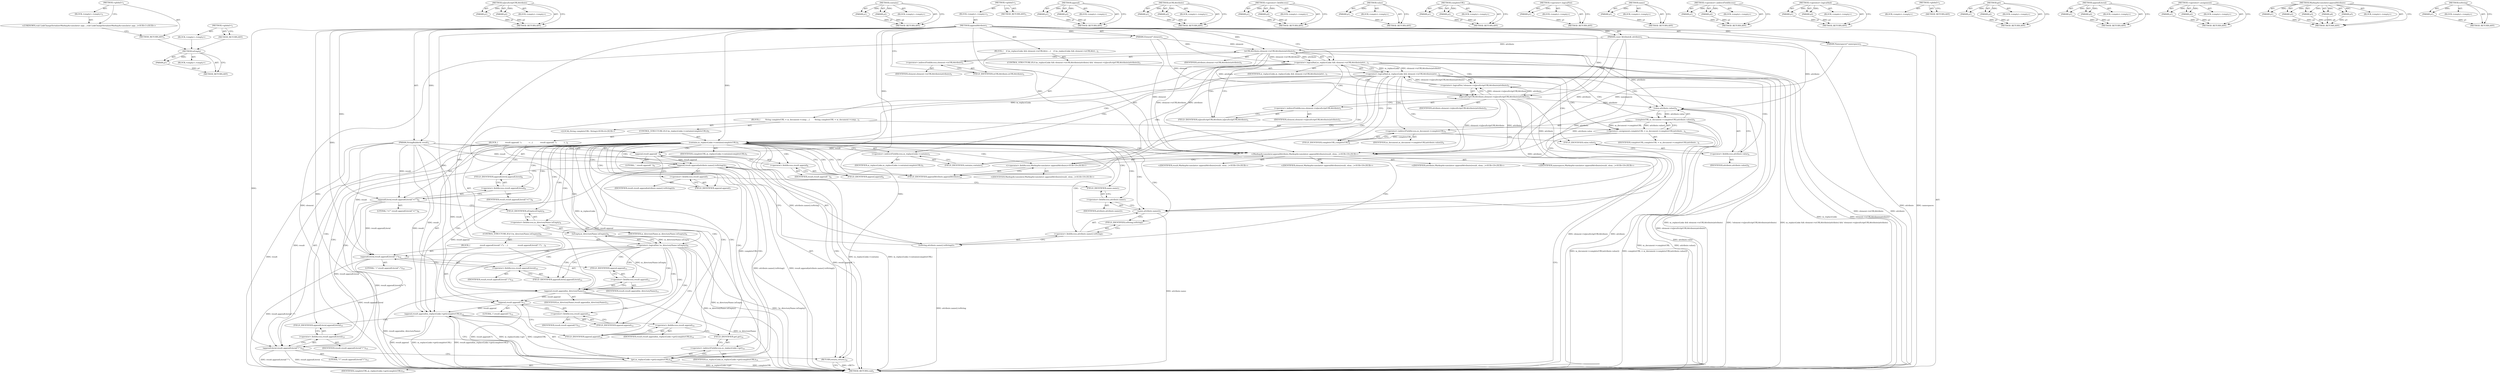 digraph "&lt;global&gt;" {
vulnerable_211 [label=<(METHOD,isEmpty)>];
vulnerable_212 [label=<(PARAM,p1)>];
vulnerable_213 [label=<(BLOCK,&lt;empty&gt;,&lt;empty&gt;)>];
vulnerable_214 [label=<(METHOD_RETURN,ANY)>];
vulnerable_164 [label=<(METHOD,isJavaScriptURLAttribute)>];
vulnerable_165 [label=<(PARAM,p1)>];
vulnerable_166 [label=<(PARAM,p2)>];
vulnerable_167 [label=<(BLOCK,&lt;empty&gt;,&lt;empty&gt;)>];
vulnerable_168 [label=<(METHOD_RETURN,ANY)>];
vulnerable_188 [label=<(METHOD,contains)>];
vulnerable_189 [label=<(PARAM,p1)>];
vulnerable_190 [label=<(PARAM,p2)>];
vulnerable_191 [label=<(BLOCK,&lt;empty&gt;,&lt;empty&gt;)>];
vulnerable_192 [label=<(METHOD_RETURN,ANY)>];
vulnerable_6 [label=<(METHOD,&lt;global&gt;)<SUB>1</SUB>>];
vulnerable_7 [label=<(BLOCK,&lt;empty&gt;,&lt;empty&gt;)<SUB>1</SUB>>];
vulnerable_8 [label=<(METHOD,appendAttribute)<SUB>1</SUB>>];
vulnerable_9 [label=<(PARAM,StringBuilder&amp; result)<SUB>1</SUB>>];
vulnerable_10 [label=<(PARAM,Element* element)<SUB>1</SUB>>];
vulnerable_11 [label=<(PARAM,const Attribute&amp; attribute)<SUB>1</SUB>>];
vulnerable_12 [label=<(PARAM,Namespaces* namespaces)<SUB>1</SUB>>];
vulnerable_13 [label=<(BLOCK,{
    if (m_replaceLinks &amp;&amp; element-&gt;isURLAttri...,{
    if (m_replaceLinks &amp;&amp; element-&gt;isURLAttri...)<SUB>2</SUB>>];
vulnerable_14 [label=<(CONTROL_STRUCTURE,IF,if (m_replaceLinks &amp;&amp; element-&gt;isURLAttribute(attribute) &amp;&amp; !element-&gt;isJavaScriptURLAttribute(attribute)))<SUB>3</SUB>>];
vulnerable_15 [label=<(&lt;operator&gt;.logicalAnd,m_replaceLinks &amp;&amp; element-&gt;isURLAttribute(attri...)<SUB>3</SUB>>];
vulnerable_16 [label=<(&lt;operator&gt;.logicalAnd,m_replaceLinks &amp;&amp; element-&gt;isURLAttribute(attri...)<SUB>3</SUB>>];
vulnerable_17 [label=<(IDENTIFIER,m_replaceLinks,m_replaceLinks &amp;&amp; element-&gt;isURLAttribute(attri...)<SUB>3</SUB>>];
vulnerable_18 [label=<(isURLAttribute,element-&gt;isURLAttribute(attribute))<SUB>3</SUB>>];
vulnerable_19 [label=<(&lt;operator&gt;.indirectFieldAccess,element-&gt;isURLAttribute)<SUB>3</SUB>>];
vulnerable_20 [label=<(IDENTIFIER,element,element-&gt;isURLAttribute(attribute))<SUB>3</SUB>>];
vulnerable_21 [label=<(FIELD_IDENTIFIER,isURLAttribute,isURLAttribute)<SUB>3</SUB>>];
vulnerable_22 [label=<(IDENTIFIER,attribute,element-&gt;isURLAttribute(attribute))<SUB>3</SUB>>];
vulnerable_23 [label=<(&lt;operator&gt;.logicalNot,!element-&gt;isJavaScriptURLAttribute(attribute))<SUB>3</SUB>>];
vulnerable_24 [label=<(isJavaScriptURLAttribute,element-&gt;isJavaScriptURLAttribute(attribute))<SUB>3</SUB>>];
vulnerable_25 [label=<(&lt;operator&gt;.indirectFieldAccess,element-&gt;isJavaScriptURLAttribute)<SUB>3</SUB>>];
vulnerable_26 [label=<(IDENTIFIER,element,element-&gt;isJavaScriptURLAttribute(attribute))<SUB>3</SUB>>];
vulnerable_27 [label=<(FIELD_IDENTIFIER,isJavaScriptURLAttribute,isJavaScriptURLAttribute)<SUB>3</SUB>>];
vulnerable_28 [label=<(IDENTIFIER,attribute,element-&gt;isJavaScriptURLAttribute(attribute))<SUB>3</SUB>>];
vulnerable_29 [label=<(BLOCK,{
        String completeURL = m_document-&gt;comp...,{
        String completeURL = m_document-&gt;comp...)<SUB>3</SUB>>];
vulnerable_30 [label="<(LOCAL,String completeURL: String)<SUB>4</SUB>>"];
vulnerable_31 [label=<(&lt;operator&gt;.assignment,completeURL = m_document-&gt;completeURL(attribute...)<SUB>4</SUB>>];
vulnerable_32 [label=<(IDENTIFIER,completeURL,completeURL = m_document-&gt;completeURL(attribute...)<SUB>4</SUB>>];
vulnerable_33 [label=<(completeURL,m_document-&gt;completeURL(attribute.value()))<SUB>4</SUB>>];
vulnerable_34 [label=<(&lt;operator&gt;.indirectFieldAccess,m_document-&gt;completeURL)<SUB>4</SUB>>];
vulnerable_35 [label=<(IDENTIFIER,m_document,m_document-&gt;completeURL(attribute.value()))<SUB>4</SUB>>];
vulnerable_36 [label=<(FIELD_IDENTIFIER,completeURL,completeURL)<SUB>4</SUB>>];
vulnerable_37 [label=<(value,attribute.value())<SUB>4</SUB>>];
vulnerable_38 [label=<(&lt;operator&gt;.fieldAccess,attribute.value)<SUB>4</SUB>>];
vulnerable_39 [label=<(IDENTIFIER,attribute,attribute.value())<SUB>4</SUB>>];
vulnerable_40 [label=<(FIELD_IDENTIFIER,value,value)<SUB>4</SUB>>];
vulnerable_41 [label=<(CONTROL_STRUCTURE,IF,if (m_replaceLinks-&gt;contains(completeURL)))<SUB>5</SUB>>];
vulnerable_42 [label=<(contains,m_replaceLinks-&gt;contains(completeURL))<SUB>5</SUB>>];
vulnerable_43 [label=<(&lt;operator&gt;.indirectFieldAccess,m_replaceLinks-&gt;contains)<SUB>5</SUB>>];
vulnerable_44 [label=<(IDENTIFIER,m_replaceLinks,m_replaceLinks-&gt;contains(completeURL))<SUB>5</SUB>>];
vulnerable_45 [label=<(FIELD_IDENTIFIER,contains,contains)<SUB>5</SUB>>];
vulnerable_46 [label=<(IDENTIFIER,completeURL,m_replaceLinks-&gt;contains(completeURL))<SUB>5</SUB>>];
vulnerable_47 [label=<(BLOCK,{
            result.append(' ');
            r...,{
            result.append(' ');
            r...)<SUB>5</SUB>>];
vulnerable_48 [label=<(append,result.append(' '))<SUB>6</SUB>>];
vulnerable_49 [label=<(&lt;operator&gt;.fieldAccess,result.append)<SUB>6</SUB>>];
vulnerable_50 [label=<(IDENTIFIER,result,result.append(' '))<SUB>6</SUB>>];
vulnerable_51 [label=<(FIELD_IDENTIFIER,append,append)<SUB>6</SUB>>];
vulnerable_52 [label=<(LITERAL,' ',result.append(' '))<SUB>6</SUB>>];
vulnerable_53 [label=<(append,result.append(attribute.name().toString()))<SUB>7</SUB>>];
vulnerable_54 [label=<(&lt;operator&gt;.fieldAccess,result.append)<SUB>7</SUB>>];
vulnerable_55 [label=<(IDENTIFIER,result,result.append(attribute.name().toString()))<SUB>7</SUB>>];
vulnerable_56 [label=<(FIELD_IDENTIFIER,append,append)<SUB>7</SUB>>];
vulnerable_57 [label=<(toString,attribute.name().toString())<SUB>7</SUB>>];
vulnerable_58 [label=<(&lt;operator&gt;.fieldAccess,attribute.name().toString)<SUB>7</SUB>>];
vulnerable_59 [label=<(name,attribute.name())<SUB>7</SUB>>];
vulnerable_60 [label=<(&lt;operator&gt;.fieldAccess,attribute.name)<SUB>7</SUB>>];
vulnerable_61 [label=<(IDENTIFIER,attribute,attribute.name())<SUB>7</SUB>>];
vulnerable_62 [label=<(FIELD_IDENTIFIER,name,name)<SUB>7</SUB>>];
vulnerable_63 [label=<(FIELD_IDENTIFIER,toString,toString)<SUB>7</SUB>>];
vulnerable_64 [label=<(appendLiteral,result.appendLiteral(&quot;=\&quot;&quot;))<SUB>8</SUB>>];
vulnerable_65 [label=<(&lt;operator&gt;.fieldAccess,result.appendLiteral)<SUB>8</SUB>>];
vulnerable_66 [label=<(IDENTIFIER,result,result.appendLiteral(&quot;=\&quot;&quot;))<SUB>8</SUB>>];
vulnerable_67 [label=<(FIELD_IDENTIFIER,appendLiteral,appendLiteral)<SUB>8</SUB>>];
vulnerable_68 [label=<(LITERAL,&quot;=\&quot;&quot;,result.appendLiteral(&quot;=\&quot;&quot;))<SUB>8</SUB>>];
vulnerable_69 [label=<(CONTROL_STRUCTURE,IF,if (!m_directoryName.isEmpty()))<SUB>9</SUB>>];
vulnerable_70 [label=<(&lt;operator&gt;.logicalNot,!m_directoryName.isEmpty())<SUB>9</SUB>>];
vulnerable_71 [label=<(isEmpty,m_directoryName.isEmpty())<SUB>9</SUB>>];
vulnerable_72 [label=<(&lt;operator&gt;.fieldAccess,m_directoryName.isEmpty)<SUB>9</SUB>>];
vulnerable_73 [label=<(IDENTIFIER,m_directoryName,m_directoryName.isEmpty())<SUB>9</SUB>>];
vulnerable_74 [label=<(FIELD_IDENTIFIER,isEmpty,isEmpty)<SUB>9</SUB>>];
vulnerable_75 [label=<(BLOCK,{
                result.appendLiteral(&quot;./&quot;);
 ...,{
                result.appendLiteral(&quot;./&quot;);
 ...)<SUB>9</SUB>>];
vulnerable_76 [label=<(appendLiteral,result.appendLiteral(&quot;./&quot;))<SUB>10</SUB>>];
vulnerable_77 [label=<(&lt;operator&gt;.fieldAccess,result.appendLiteral)<SUB>10</SUB>>];
vulnerable_78 [label=<(IDENTIFIER,result,result.appendLiteral(&quot;./&quot;))<SUB>10</SUB>>];
vulnerable_79 [label=<(FIELD_IDENTIFIER,appendLiteral,appendLiteral)<SUB>10</SUB>>];
vulnerable_80 [label=<(LITERAL,&quot;./&quot;,result.appendLiteral(&quot;./&quot;))<SUB>10</SUB>>];
vulnerable_81 [label=<(append,result.append(m_directoryName))<SUB>11</SUB>>];
vulnerable_82 [label=<(&lt;operator&gt;.fieldAccess,result.append)<SUB>11</SUB>>];
vulnerable_83 [label=<(IDENTIFIER,result,result.append(m_directoryName))<SUB>11</SUB>>];
vulnerable_84 [label=<(FIELD_IDENTIFIER,append,append)<SUB>11</SUB>>];
vulnerable_85 [label=<(IDENTIFIER,m_directoryName,result.append(m_directoryName))<SUB>11</SUB>>];
vulnerable_86 [label=<(append,result.append('/'))<SUB>12</SUB>>];
vulnerable_87 [label=<(&lt;operator&gt;.fieldAccess,result.append)<SUB>12</SUB>>];
vulnerable_88 [label=<(IDENTIFIER,result,result.append('/'))<SUB>12</SUB>>];
vulnerable_89 [label=<(FIELD_IDENTIFIER,append,append)<SUB>12</SUB>>];
vulnerable_90 [label=<(LITERAL,'/',result.append('/'))<SUB>12</SUB>>];
vulnerable_91 [label=<(append,result.append(m_replaceLinks-&gt;get(completeURL)))<SUB>14</SUB>>];
vulnerable_92 [label=<(&lt;operator&gt;.fieldAccess,result.append)<SUB>14</SUB>>];
vulnerable_93 [label=<(IDENTIFIER,result,result.append(m_replaceLinks-&gt;get(completeURL)))<SUB>14</SUB>>];
vulnerable_94 [label=<(FIELD_IDENTIFIER,append,append)<SUB>14</SUB>>];
vulnerable_95 [label=<(get,m_replaceLinks-&gt;get(completeURL))<SUB>14</SUB>>];
vulnerable_96 [label=<(&lt;operator&gt;.indirectFieldAccess,m_replaceLinks-&gt;get)<SUB>14</SUB>>];
vulnerable_97 [label=<(IDENTIFIER,m_replaceLinks,m_replaceLinks-&gt;get(completeURL))<SUB>14</SUB>>];
vulnerable_98 [label=<(FIELD_IDENTIFIER,get,get)<SUB>14</SUB>>];
vulnerable_99 [label=<(IDENTIFIER,completeURL,m_replaceLinks-&gt;get(completeURL))<SUB>14</SUB>>];
vulnerable_100 [label=<(appendLiteral,result.appendLiteral(&quot;\&quot;&quot;))<SUB>15</SUB>>];
vulnerable_101 [label=<(&lt;operator&gt;.fieldAccess,result.appendLiteral)<SUB>15</SUB>>];
vulnerable_102 [label=<(IDENTIFIER,result,result.appendLiteral(&quot;\&quot;&quot;))<SUB>15</SUB>>];
vulnerable_103 [label=<(FIELD_IDENTIFIER,appendLiteral,appendLiteral)<SUB>15</SUB>>];
vulnerable_104 [label=<(LITERAL,&quot;\&quot;&quot;,result.appendLiteral(&quot;\&quot;&quot;))<SUB>15</SUB>>];
vulnerable_105 [label=<(RETURN,return;,return;)<SUB>16</SUB>>];
vulnerable_106 [label="<(MarkupAccumulator.appendAttribute,MarkupAccumulator::appendAttribute(result, elem...)<SUB>19</SUB>>"];
vulnerable_107 [label="<(&lt;operator&gt;.fieldAccess,MarkupAccumulator::appendAttribute)<SUB>19</SUB>>"];
vulnerable_108 [label="<(IDENTIFIER,MarkupAccumulator,MarkupAccumulator::appendAttribute(result, elem...)<SUB>19</SUB>>"];
vulnerable_109 [label=<(FIELD_IDENTIFIER,appendAttribute,appendAttribute)<SUB>19</SUB>>];
vulnerable_110 [label="<(IDENTIFIER,result,MarkupAccumulator::appendAttribute(result, elem...)<SUB>19</SUB>>"];
vulnerable_111 [label="<(IDENTIFIER,element,MarkupAccumulator::appendAttribute(result, elem...)<SUB>19</SUB>>"];
vulnerable_112 [label="<(IDENTIFIER,attribute,MarkupAccumulator::appendAttribute(result, elem...)<SUB>19</SUB>>"];
vulnerable_113 [label="<(IDENTIFIER,namespaces,MarkupAccumulator::appendAttribute(result, elem...)<SUB>19</SUB>>"];
vulnerable_114 [label=<(METHOD_RETURN,void)<SUB>1</SUB>>];
vulnerable_116 [label=<(METHOD_RETURN,ANY)<SUB>1</SUB>>];
vulnerable_193 [label=<(METHOD,append)>];
vulnerable_194 [label=<(PARAM,p1)>];
vulnerable_195 [label=<(PARAM,p2)>];
vulnerable_196 [label=<(BLOCK,&lt;empty&gt;,&lt;empty&gt;)>];
vulnerable_197 [label=<(METHOD_RETURN,ANY)>];
vulnerable_150 [label=<(METHOD,isURLAttribute)>];
vulnerable_151 [label=<(PARAM,p1)>];
vulnerable_152 [label=<(PARAM,p2)>];
vulnerable_153 [label=<(BLOCK,&lt;empty&gt;,&lt;empty&gt;)>];
vulnerable_154 [label=<(METHOD_RETURN,ANY)>];
vulnerable_183 [label=<(METHOD,&lt;operator&gt;.fieldAccess)>];
vulnerable_184 [label=<(PARAM,p1)>];
vulnerable_185 [label=<(PARAM,p2)>];
vulnerable_186 [label=<(BLOCK,&lt;empty&gt;,&lt;empty&gt;)>];
vulnerable_187 [label=<(METHOD_RETURN,ANY)>];
vulnerable_179 [label=<(METHOD,value)>];
vulnerable_180 [label=<(PARAM,p1)>];
vulnerable_181 [label=<(BLOCK,&lt;empty&gt;,&lt;empty&gt;)>];
vulnerable_182 [label=<(METHOD_RETURN,ANY)>];
vulnerable_174 [label=<(METHOD,completeURL)>];
vulnerable_175 [label=<(PARAM,p1)>];
vulnerable_176 [label=<(PARAM,p2)>];
vulnerable_177 [label=<(BLOCK,&lt;empty&gt;,&lt;empty&gt;)>];
vulnerable_178 [label=<(METHOD_RETURN,ANY)>];
vulnerable_160 [label=<(METHOD,&lt;operator&gt;.logicalNot)>];
vulnerable_161 [label=<(PARAM,p1)>];
vulnerable_162 [label=<(BLOCK,&lt;empty&gt;,&lt;empty&gt;)>];
vulnerable_163 [label=<(METHOD_RETURN,ANY)>];
vulnerable_202 [label=<(METHOD,name)>];
vulnerable_203 [label=<(PARAM,p1)>];
vulnerable_204 [label=<(BLOCK,&lt;empty&gt;,&lt;empty&gt;)>];
vulnerable_205 [label=<(METHOD_RETURN,ANY)>];
vulnerable_155 [label=<(METHOD,&lt;operator&gt;.indirectFieldAccess)>];
vulnerable_156 [label=<(PARAM,p1)>];
vulnerable_157 [label=<(PARAM,p2)>];
vulnerable_158 [label=<(BLOCK,&lt;empty&gt;,&lt;empty&gt;)>];
vulnerable_159 [label=<(METHOD_RETURN,ANY)>];
vulnerable_145 [label=<(METHOD,&lt;operator&gt;.logicalAnd)>];
vulnerable_146 [label=<(PARAM,p1)>];
vulnerable_147 [label=<(PARAM,p2)>];
vulnerable_148 [label=<(BLOCK,&lt;empty&gt;,&lt;empty&gt;)>];
vulnerable_149 [label=<(METHOD_RETURN,ANY)>];
vulnerable_139 [label=<(METHOD,&lt;global&gt;)<SUB>1</SUB>>];
vulnerable_140 [label=<(BLOCK,&lt;empty&gt;,&lt;empty&gt;)>];
vulnerable_141 [label=<(METHOD_RETURN,ANY)>];
vulnerable_215 [label=<(METHOD,get)>];
vulnerable_216 [label=<(PARAM,p1)>];
vulnerable_217 [label=<(PARAM,p2)>];
vulnerable_218 [label=<(BLOCK,&lt;empty&gt;,&lt;empty&gt;)>];
vulnerable_219 [label=<(METHOD_RETURN,ANY)>];
vulnerable_206 [label=<(METHOD,appendLiteral)>];
vulnerable_207 [label=<(PARAM,p1)>];
vulnerable_208 [label=<(PARAM,p2)>];
vulnerable_209 [label=<(BLOCK,&lt;empty&gt;,&lt;empty&gt;)>];
vulnerable_210 [label=<(METHOD_RETURN,ANY)>];
vulnerable_169 [label=<(METHOD,&lt;operator&gt;.assignment)>];
vulnerable_170 [label=<(PARAM,p1)>];
vulnerable_171 [label=<(PARAM,p2)>];
vulnerable_172 [label=<(BLOCK,&lt;empty&gt;,&lt;empty&gt;)>];
vulnerable_173 [label=<(METHOD_RETURN,ANY)>];
vulnerable_220 [label=<(METHOD,MarkupAccumulator.appendAttribute)>];
vulnerable_221 [label=<(PARAM,p1)>];
vulnerable_222 [label=<(PARAM,p2)>];
vulnerable_223 [label=<(PARAM,p3)>];
vulnerable_224 [label=<(PARAM,p4)>];
vulnerable_225 [label=<(PARAM,p5)>];
vulnerable_226 [label=<(BLOCK,&lt;empty&gt;,&lt;empty&gt;)>];
vulnerable_227 [label=<(METHOD_RETURN,ANY)>];
vulnerable_198 [label=<(METHOD,toString)>];
vulnerable_199 [label=<(PARAM,p1)>];
vulnerable_200 [label=<(BLOCK,&lt;empty&gt;,&lt;empty&gt;)>];
vulnerable_201 [label=<(METHOD_RETURN,ANY)>];
fixed_6 [label=<(METHOD,&lt;global&gt;)<SUB>1</SUB>>];
fixed_7 [label=<(BLOCK,&lt;empty&gt;,&lt;empty&gt;)<SUB>1</SUB>>];
fixed_8 [label="<(UNKNOWN,void LinkChangeSerializerMarkupAccumulator::app...,void LinkChangeSerializerMarkupAccumulator::app...)<SUB>1</SUB>>"];
fixed_9 [label=<(METHOD_RETURN,ANY)<SUB>1</SUB>>];
fixed_14 [label=<(METHOD,&lt;global&gt;)<SUB>1</SUB>>];
fixed_15 [label=<(BLOCK,&lt;empty&gt;,&lt;empty&gt;)>];
fixed_16 [label=<(METHOD_RETURN,ANY)>];
vulnerable_211 -> vulnerable_212  [key=0, label="AST: "];
vulnerable_211 -> vulnerable_212  [key=1, label="DDG: "];
vulnerable_211 -> vulnerable_213  [key=0, label="AST: "];
vulnerable_211 -> vulnerable_214  [key=0, label="AST: "];
vulnerable_211 -> vulnerable_214  [key=1, label="CFG: "];
vulnerable_212 -> vulnerable_214  [key=0, label="DDG: p1"];
vulnerable_164 -> vulnerable_165  [key=0, label="AST: "];
vulnerable_164 -> vulnerable_165  [key=1, label="DDG: "];
vulnerable_164 -> vulnerable_167  [key=0, label="AST: "];
vulnerable_164 -> vulnerable_166  [key=0, label="AST: "];
vulnerable_164 -> vulnerable_166  [key=1, label="DDG: "];
vulnerable_164 -> vulnerable_168  [key=0, label="AST: "];
vulnerable_164 -> vulnerable_168  [key=1, label="CFG: "];
vulnerable_165 -> vulnerable_168  [key=0, label="DDG: p1"];
vulnerable_166 -> vulnerable_168  [key=0, label="DDG: p2"];
vulnerable_188 -> vulnerable_189  [key=0, label="AST: "];
vulnerable_188 -> vulnerable_189  [key=1, label="DDG: "];
vulnerable_188 -> vulnerable_191  [key=0, label="AST: "];
vulnerable_188 -> vulnerable_190  [key=0, label="AST: "];
vulnerable_188 -> vulnerable_190  [key=1, label="DDG: "];
vulnerable_188 -> vulnerable_192  [key=0, label="AST: "];
vulnerable_188 -> vulnerable_192  [key=1, label="CFG: "];
vulnerable_189 -> vulnerable_192  [key=0, label="DDG: p1"];
vulnerable_190 -> vulnerable_192  [key=0, label="DDG: p2"];
vulnerable_6 -> vulnerable_7  [key=0, label="AST: "];
vulnerable_6 -> vulnerable_116  [key=0, label="AST: "];
vulnerable_6 -> vulnerable_116  [key=1, label="CFG: "];
vulnerable_7 -> vulnerable_8  [key=0, label="AST: "];
vulnerable_8 -> vulnerable_9  [key=0, label="AST: "];
vulnerable_8 -> vulnerable_9  [key=1, label="DDG: "];
vulnerable_8 -> vulnerable_10  [key=0, label="AST: "];
vulnerable_8 -> vulnerable_10  [key=1, label="DDG: "];
vulnerable_8 -> vulnerable_11  [key=0, label="AST: "];
vulnerable_8 -> vulnerable_11  [key=1, label="DDG: "];
vulnerable_8 -> vulnerable_12  [key=0, label="AST: "];
vulnerable_8 -> vulnerable_12  [key=1, label="DDG: "];
vulnerable_8 -> vulnerable_13  [key=0, label="AST: "];
vulnerable_8 -> vulnerable_114  [key=0, label="AST: "];
vulnerable_8 -> vulnerable_16  [key=0, label="CFG: "];
vulnerable_8 -> vulnerable_16  [key=1, label="DDG: "];
vulnerable_8 -> vulnerable_21  [key=0, label="CFG: "];
vulnerable_8 -> vulnerable_106  [key=0, label="DDG: "];
vulnerable_8 -> vulnerable_18  [key=0, label="DDG: "];
vulnerable_8 -> vulnerable_24  [key=0, label="DDG: "];
vulnerable_8 -> vulnerable_42  [key=0, label="DDG: "];
vulnerable_8 -> vulnerable_105  [key=0, label="DDG: "];
vulnerable_8 -> vulnerable_48  [key=0, label="DDG: "];
vulnerable_8 -> vulnerable_64  [key=0, label="DDG: "];
vulnerable_8 -> vulnerable_100  [key=0, label="DDG: "];
vulnerable_8 -> vulnerable_95  [key=0, label="DDG: "];
vulnerable_8 -> vulnerable_76  [key=0, label="DDG: "];
vulnerable_8 -> vulnerable_81  [key=0, label="DDG: "];
vulnerable_8 -> vulnerable_86  [key=0, label="DDG: "];
vulnerable_9 -> vulnerable_114  [key=0, label="DDG: result"];
vulnerable_9 -> vulnerable_106  [key=0, label="DDG: result"];
vulnerable_9 -> vulnerable_48  [key=0, label="DDG: result"];
vulnerable_9 -> vulnerable_53  [key=0, label="DDG: result"];
vulnerable_9 -> vulnerable_64  [key=0, label="DDG: result"];
vulnerable_9 -> vulnerable_91  [key=0, label="DDG: result"];
vulnerable_9 -> vulnerable_100  [key=0, label="DDG: result"];
vulnerable_9 -> vulnerable_76  [key=0, label="DDG: result"];
vulnerable_9 -> vulnerable_81  [key=0, label="DDG: result"];
vulnerable_9 -> vulnerable_86  [key=0, label="DDG: result"];
vulnerable_10 -> vulnerable_114  [key=0, label="DDG: element"];
vulnerable_10 -> vulnerable_106  [key=0, label="DDG: element"];
vulnerable_10 -> vulnerable_18  [key=0, label="DDG: element"];
vulnerable_10 -> vulnerable_24  [key=0, label="DDG: element"];
vulnerable_11 -> vulnerable_114  [key=0, label="DDG: attribute"];
vulnerable_11 -> vulnerable_106  [key=0, label="DDG: attribute"];
vulnerable_11 -> vulnerable_18  [key=0, label="DDG: attribute"];
vulnerable_11 -> vulnerable_24  [key=0, label="DDG: attribute"];
vulnerable_11 -> vulnerable_37  [key=0, label="DDG: attribute"];
vulnerable_11 -> vulnerable_59  [key=0, label="DDG: attribute"];
vulnerable_12 -> vulnerable_114  [key=0, label="DDG: namespaces"];
vulnerable_12 -> vulnerable_106  [key=0, label="DDG: namespaces"];
vulnerable_13 -> vulnerable_14  [key=0, label="AST: "];
vulnerable_13 -> vulnerable_106  [key=0, label="AST: "];
vulnerable_14 -> vulnerable_15  [key=0, label="AST: "];
vulnerable_14 -> vulnerable_29  [key=0, label="AST: "];
vulnerable_15 -> vulnerable_16  [key=0, label="AST: "];
vulnerable_15 -> vulnerable_23  [key=0, label="AST: "];
vulnerable_15 -> vulnerable_36  [key=0, label="CFG: "];
vulnerable_15 -> vulnerable_36  [key=1, label="CDG: "];
vulnerable_15 -> vulnerable_109  [key=0, label="CFG: "];
vulnerable_15 -> vulnerable_109  [key=1, label="CDG: "];
vulnerable_15 -> vulnerable_114  [key=0, label="DDG: m_replaceLinks &amp;&amp; element-&gt;isURLAttribute(attribute)"];
vulnerable_15 -> vulnerable_114  [key=1, label="DDG: !element-&gt;isJavaScriptURLAttribute(attribute)"];
vulnerable_15 -> vulnerable_114  [key=2, label="DDG: m_replaceLinks &amp;&amp; element-&gt;isURLAttribute(attribute) &amp;&amp; !element-&gt;isJavaScriptURLAttribute(attribute)"];
vulnerable_15 -> vulnerable_107  [key=0, label="CDG: "];
vulnerable_15 -> vulnerable_34  [key=0, label="CDG: "];
vulnerable_15 -> vulnerable_42  [key=0, label="CDG: "];
vulnerable_15 -> vulnerable_37  [key=0, label="CDG: "];
vulnerable_15 -> vulnerable_38  [key=0, label="CDG: "];
vulnerable_15 -> vulnerable_45  [key=0, label="CDG: "];
vulnerable_15 -> vulnerable_106  [key=0, label="CDG: "];
vulnerable_15 -> vulnerable_40  [key=0, label="CDG: "];
vulnerable_15 -> vulnerable_43  [key=0, label="CDG: "];
vulnerable_15 -> vulnerable_33  [key=0, label="CDG: "];
vulnerable_15 -> vulnerable_31  [key=0, label="CDG: "];
vulnerable_16 -> vulnerable_17  [key=0, label="AST: "];
vulnerable_16 -> vulnerable_18  [key=0, label="AST: "];
vulnerable_16 -> vulnerable_15  [key=0, label="CFG: "];
vulnerable_16 -> vulnerable_15  [key=1, label="DDG: m_replaceLinks"];
vulnerable_16 -> vulnerable_15  [key=2, label="DDG: element-&gt;isURLAttribute(attribute)"];
vulnerable_16 -> vulnerable_27  [key=0, label="CFG: "];
vulnerable_16 -> vulnerable_27  [key=1, label="CDG: "];
vulnerable_16 -> vulnerable_114  [key=0, label="DDG: m_replaceLinks"];
vulnerable_16 -> vulnerable_114  [key=1, label="DDG: element-&gt;isURLAttribute(attribute)"];
vulnerable_16 -> vulnerable_42  [key=0, label="DDG: m_replaceLinks"];
vulnerable_16 -> vulnerable_95  [key=0, label="DDG: m_replaceLinks"];
vulnerable_16 -> vulnerable_25  [key=0, label="CDG: "];
vulnerable_16 -> vulnerable_24  [key=0, label="CDG: "];
vulnerable_16 -> vulnerable_23  [key=0, label="CDG: "];
vulnerable_18 -> vulnerable_19  [key=0, label="AST: "];
vulnerable_18 -> vulnerable_22  [key=0, label="AST: "];
vulnerable_18 -> vulnerable_16  [key=0, label="CFG: "];
vulnerable_18 -> vulnerable_16  [key=1, label="DDG: element-&gt;isURLAttribute"];
vulnerable_18 -> vulnerable_16  [key=2, label="DDG: attribute"];
vulnerable_18 -> vulnerable_114  [key=0, label="DDG: element-&gt;isURLAttribute"];
vulnerable_18 -> vulnerable_114  [key=1, label="DDG: attribute"];
vulnerable_18 -> vulnerable_106  [key=0, label="DDG: element-&gt;isURLAttribute"];
vulnerable_18 -> vulnerable_106  [key=1, label="DDG: attribute"];
vulnerable_18 -> vulnerable_24  [key=0, label="DDG: attribute"];
vulnerable_18 -> vulnerable_37  [key=0, label="DDG: attribute"];
vulnerable_18 -> vulnerable_59  [key=0, label="DDG: attribute"];
vulnerable_19 -> vulnerable_20  [key=0, label="AST: "];
vulnerable_19 -> vulnerable_21  [key=0, label="AST: "];
vulnerable_19 -> vulnerable_18  [key=0, label="CFG: "];
vulnerable_21 -> vulnerable_19  [key=0, label="CFG: "];
vulnerable_23 -> vulnerable_24  [key=0, label="AST: "];
vulnerable_23 -> vulnerable_15  [key=0, label="CFG: "];
vulnerable_23 -> vulnerable_15  [key=1, label="DDG: element-&gt;isJavaScriptURLAttribute(attribute)"];
vulnerable_23 -> vulnerable_114  [key=0, label="DDG: element-&gt;isJavaScriptURLAttribute(attribute)"];
vulnerable_24 -> vulnerable_25  [key=0, label="AST: "];
vulnerable_24 -> vulnerable_28  [key=0, label="AST: "];
vulnerable_24 -> vulnerable_23  [key=0, label="CFG: "];
vulnerable_24 -> vulnerable_23  [key=1, label="DDG: element-&gt;isJavaScriptURLAttribute"];
vulnerable_24 -> vulnerable_23  [key=2, label="DDG: attribute"];
vulnerable_24 -> vulnerable_114  [key=0, label="DDG: element-&gt;isJavaScriptURLAttribute"];
vulnerable_24 -> vulnerable_114  [key=1, label="DDG: attribute"];
vulnerable_24 -> vulnerable_106  [key=0, label="DDG: element-&gt;isJavaScriptURLAttribute"];
vulnerable_24 -> vulnerable_106  [key=1, label="DDG: attribute"];
vulnerable_24 -> vulnerable_37  [key=0, label="DDG: attribute"];
vulnerable_24 -> vulnerable_59  [key=0, label="DDG: attribute"];
vulnerable_25 -> vulnerable_26  [key=0, label="AST: "];
vulnerable_25 -> vulnerable_27  [key=0, label="AST: "];
vulnerable_25 -> vulnerable_24  [key=0, label="CFG: "];
vulnerable_27 -> vulnerable_25  [key=0, label="CFG: "];
vulnerable_29 -> vulnerable_30  [key=0, label="AST: "];
vulnerable_29 -> vulnerable_31  [key=0, label="AST: "];
vulnerable_29 -> vulnerable_41  [key=0, label="AST: "];
vulnerable_31 -> vulnerable_32  [key=0, label="AST: "];
vulnerable_31 -> vulnerable_33  [key=0, label="AST: "];
vulnerable_31 -> vulnerable_45  [key=0, label="CFG: "];
vulnerable_31 -> vulnerable_114  [key=0, label="DDG: m_document-&gt;completeURL(attribute.value())"];
vulnerable_31 -> vulnerable_114  [key=1, label="DDG: completeURL = m_document-&gt;completeURL(attribute.value())"];
vulnerable_31 -> vulnerable_42  [key=0, label="DDG: completeURL"];
vulnerable_33 -> vulnerable_34  [key=0, label="AST: "];
vulnerable_33 -> vulnerable_37  [key=0, label="AST: "];
vulnerable_33 -> vulnerable_31  [key=0, label="CFG: "];
vulnerable_33 -> vulnerable_31  [key=1, label="DDG: m_document-&gt;completeURL"];
vulnerable_33 -> vulnerable_31  [key=2, label="DDG: attribute.value()"];
vulnerable_33 -> vulnerable_114  [key=0, label="DDG: m_document-&gt;completeURL"];
vulnerable_33 -> vulnerable_114  [key=1, label="DDG: attribute.value()"];
vulnerable_34 -> vulnerable_35  [key=0, label="AST: "];
vulnerable_34 -> vulnerable_36  [key=0, label="AST: "];
vulnerable_34 -> vulnerable_40  [key=0, label="CFG: "];
vulnerable_36 -> vulnerable_34  [key=0, label="CFG: "];
vulnerable_37 -> vulnerable_38  [key=0, label="AST: "];
vulnerable_37 -> vulnerable_33  [key=0, label="CFG: "];
vulnerable_37 -> vulnerable_33  [key=1, label="DDG: attribute.value"];
vulnerable_37 -> vulnerable_114  [key=0, label="DDG: attribute.value"];
vulnerable_37 -> vulnerable_106  [key=0, label="DDG: attribute.value"];
vulnerable_38 -> vulnerable_39  [key=0, label="AST: "];
vulnerable_38 -> vulnerable_40  [key=0, label="AST: "];
vulnerable_38 -> vulnerable_37  [key=0, label="CFG: "];
vulnerable_40 -> vulnerable_38  [key=0, label="CFG: "];
vulnerable_41 -> vulnerable_42  [key=0, label="AST: "];
vulnerable_41 -> vulnerable_47  [key=0, label="AST: "];
vulnerable_42 -> vulnerable_43  [key=0, label="AST: "];
vulnerable_42 -> vulnerable_46  [key=0, label="AST: "];
vulnerable_42 -> vulnerable_51  [key=0, label="CFG: "];
vulnerable_42 -> vulnerable_51  [key=1, label="CDG: "];
vulnerable_42 -> vulnerable_109  [key=0, label="CFG: "];
vulnerable_42 -> vulnerable_109  [key=1, label="CDG: "];
vulnerable_42 -> vulnerable_114  [key=0, label="DDG: m_replaceLinks-&gt;contains"];
vulnerable_42 -> vulnerable_114  [key=1, label="DDG: m_replaceLinks-&gt;contains(completeURL)"];
vulnerable_42 -> vulnerable_95  [key=0, label="DDG: completeURL"];
vulnerable_42 -> vulnerable_95  [key=1, label="CDG: "];
vulnerable_42 -> vulnerable_107  [key=0, label="CDG: "];
vulnerable_42 -> vulnerable_94  [key=0, label="CDG: "];
vulnerable_42 -> vulnerable_48  [key=0, label="CDG: "];
vulnerable_42 -> vulnerable_49  [key=0, label="CDG: "];
vulnerable_42 -> vulnerable_60  [key=0, label="CDG: "];
vulnerable_42 -> vulnerable_96  [key=0, label="CDG: "];
vulnerable_42 -> vulnerable_64  [key=0, label="CDG: "];
vulnerable_42 -> vulnerable_57  [key=0, label="CDG: "];
vulnerable_42 -> vulnerable_98  [key=0, label="CDG: "];
vulnerable_42 -> vulnerable_72  [key=0, label="CDG: "];
vulnerable_42 -> vulnerable_103  [key=0, label="CDG: "];
vulnerable_42 -> vulnerable_56  [key=0, label="CDG: "];
vulnerable_42 -> vulnerable_67  [key=0, label="CDG: "];
vulnerable_42 -> vulnerable_74  [key=0, label="CDG: "];
vulnerable_42 -> vulnerable_92  [key=0, label="CDG: "];
vulnerable_42 -> vulnerable_106  [key=0, label="CDG: "];
vulnerable_42 -> vulnerable_65  [key=0, label="CDG: "];
vulnerable_42 -> vulnerable_59  [key=0, label="CDG: "];
vulnerable_42 -> vulnerable_91  [key=0, label="CDG: "];
vulnerable_42 -> vulnerable_101  [key=0, label="CDG: "];
vulnerable_42 -> vulnerable_54  [key=0, label="CDG: "];
vulnerable_42 -> vulnerable_58  [key=0, label="CDG: "];
vulnerable_42 -> vulnerable_71  [key=0, label="CDG: "];
vulnerable_42 -> vulnerable_105  [key=0, label="CDG: "];
vulnerable_42 -> vulnerable_100  [key=0, label="CDG: "];
vulnerable_42 -> vulnerable_53  [key=0, label="CDG: "];
vulnerable_42 -> vulnerable_70  [key=0, label="CDG: "];
vulnerable_42 -> vulnerable_63  [key=0, label="CDG: "];
vulnerable_42 -> vulnerable_62  [key=0, label="CDG: "];
vulnerable_43 -> vulnerable_44  [key=0, label="AST: "];
vulnerable_43 -> vulnerable_45  [key=0, label="AST: "];
vulnerable_43 -> vulnerable_42  [key=0, label="CFG: "];
vulnerable_45 -> vulnerable_43  [key=0, label="CFG: "];
vulnerable_47 -> vulnerable_48  [key=0, label="AST: "];
vulnerable_47 -> vulnerable_53  [key=0, label="AST: "];
vulnerable_47 -> vulnerable_64  [key=0, label="AST: "];
vulnerable_47 -> vulnerable_69  [key=0, label="AST: "];
vulnerable_47 -> vulnerable_91  [key=0, label="AST: "];
vulnerable_47 -> vulnerable_100  [key=0, label="AST: "];
vulnerable_47 -> vulnerable_105  [key=0, label="AST: "];
vulnerable_48 -> vulnerable_49  [key=0, label="AST: "];
vulnerable_48 -> vulnerable_52  [key=0, label="AST: "];
vulnerable_48 -> vulnerable_56  [key=0, label="CFG: "];
vulnerable_48 -> vulnerable_114  [key=0, label="DDG: result.append(' ')"];
vulnerable_48 -> vulnerable_53  [key=0, label="DDG: result.append"];
vulnerable_49 -> vulnerable_50  [key=0, label="AST: "];
vulnerable_49 -> vulnerable_51  [key=0, label="AST: "];
vulnerable_49 -> vulnerable_48  [key=0, label="CFG: "];
vulnerable_51 -> vulnerable_49  [key=0, label="CFG: "];
vulnerable_53 -> vulnerable_54  [key=0, label="AST: "];
vulnerable_53 -> vulnerable_57  [key=0, label="AST: "];
vulnerable_53 -> vulnerable_67  [key=0, label="CFG: "];
vulnerable_53 -> vulnerable_114  [key=0, label="DDG: attribute.name().toString()"];
vulnerable_53 -> vulnerable_114  [key=1, label="DDG: result.append(attribute.name().toString())"];
vulnerable_53 -> vulnerable_91  [key=0, label="DDG: result.append"];
vulnerable_53 -> vulnerable_81  [key=0, label="DDG: result.append"];
vulnerable_54 -> vulnerable_55  [key=0, label="AST: "];
vulnerable_54 -> vulnerable_56  [key=0, label="AST: "];
vulnerable_54 -> vulnerable_62  [key=0, label="CFG: "];
vulnerable_56 -> vulnerable_54  [key=0, label="CFG: "];
vulnerable_57 -> vulnerable_58  [key=0, label="AST: "];
vulnerable_57 -> vulnerable_53  [key=0, label="CFG: "];
vulnerable_57 -> vulnerable_53  [key=1, label="DDG: attribute.name().toString"];
vulnerable_57 -> vulnerable_114  [key=0, label="DDG: attribute.name().toString"];
vulnerable_58 -> vulnerable_59  [key=0, label="AST: "];
vulnerable_58 -> vulnerable_63  [key=0, label="AST: "];
vulnerable_58 -> vulnerable_57  [key=0, label="CFG: "];
vulnerable_59 -> vulnerable_60  [key=0, label="AST: "];
vulnerable_59 -> vulnerable_63  [key=0, label="CFG: "];
vulnerable_59 -> vulnerable_114  [key=0, label="DDG: attribute.name"];
vulnerable_60 -> vulnerable_61  [key=0, label="AST: "];
vulnerable_60 -> vulnerable_62  [key=0, label="AST: "];
vulnerable_60 -> vulnerable_59  [key=0, label="CFG: "];
vulnerable_62 -> vulnerable_60  [key=0, label="CFG: "];
vulnerable_63 -> vulnerable_58  [key=0, label="CFG: "];
vulnerable_64 -> vulnerable_65  [key=0, label="AST: "];
vulnerable_64 -> vulnerable_68  [key=0, label="AST: "];
vulnerable_64 -> vulnerable_74  [key=0, label="CFG: "];
vulnerable_64 -> vulnerable_114  [key=0, label="DDG: result.appendLiteral(&quot;=\&quot;&quot;)"];
vulnerable_64 -> vulnerable_100  [key=0, label="DDG: result.appendLiteral"];
vulnerable_64 -> vulnerable_76  [key=0, label="DDG: result.appendLiteral"];
vulnerable_65 -> vulnerable_66  [key=0, label="AST: "];
vulnerable_65 -> vulnerable_67  [key=0, label="AST: "];
vulnerable_65 -> vulnerable_64  [key=0, label="CFG: "];
vulnerable_67 -> vulnerable_65  [key=0, label="CFG: "];
vulnerable_69 -> vulnerable_70  [key=0, label="AST: "];
vulnerable_69 -> vulnerable_75  [key=0, label="AST: "];
vulnerable_70 -> vulnerable_71  [key=0, label="AST: "];
vulnerable_70 -> vulnerable_79  [key=0, label="CFG: "];
vulnerable_70 -> vulnerable_79  [key=1, label="CDG: "];
vulnerable_70 -> vulnerable_94  [key=0, label="CFG: "];
vulnerable_70 -> vulnerable_114  [key=0, label="DDG: m_directoryName.isEmpty()"];
vulnerable_70 -> vulnerable_114  [key=1, label="DDG: !m_directoryName.isEmpty()"];
vulnerable_70 -> vulnerable_77  [key=0, label="CDG: "];
vulnerable_70 -> vulnerable_89  [key=0, label="CDG: "];
vulnerable_70 -> vulnerable_81  [key=0, label="CDG: "];
vulnerable_70 -> vulnerable_84  [key=0, label="CDG: "];
vulnerable_70 -> vulnerable_76  [key=0, label="CDG: "];
vulnerable_70 -> vulnerable_87  [key=0, label="CDG: "];
vulnerable_70 -> vulnerable_82  [key=0, label="CDG: "];
vulnerable_70 -> vulnerable_86  [key=0, label="CDG: "];
vulnerable_71 -> vulnerable_72  [key=0, label="AST: "];
vulnerable_71 -> vulnerable_70  [key=0, label="CFG: "];
vulnerable_71 -> vulnerable_70  [key=1, label="DDG: m_directoryName.isEmpty"];
vulnerable_71 -> vulnerable_114  [key=0, label="DDG: m_directoryName.isEmpty"];
vulnerable_71 -> vulnerable_81  [key=0, label="DDG: m_directoryName.isEmpty"];
vulnerable_72 -> vulnerable_73  [key=0, label="AST: "];
vulnerable_72 -> vulnerable_74  [key=0, label="AST: "];
vulnerable_72 -> vulnerable_71  [key=0, label="CFG: "];
vulnerable_74 -> vulnerable_72  [key=0, label="CFG: "];
vulnerable_75 -> vulnerable_76  [key=0, label="AST: "];
vulnerable_75 -> vulnerable_81  [key=0, label="AST: "];
vulnerable_75 -> vulnerable_86  [key=0, label="AST: "];
vulnerable_76 -> vulnerable_77  [key=0, label="AST: "];
vulnerable_76 -> vulnerable_80  [key=0, label="AST: "];
vulnerable_76 -> vulnerable_84  [key=0, label="CFG: "];
vulnerable_76 -> vulnerable_114  [key=0, label="DDG: result.appendLiteral(&quot;./&quot;)"];
vulnerable_76 -> vulnerable_100  [key=0, label="DDG: result.appendLiteral"];
vulnerable_77 -> vulnerable_78  [key=0, label="AST: "];
vulnerable_77 -> vulnerable_79  [key=0, label="AST: "];
vulnerable_77 -> vulnerable_76  [key=0, label="CFG: "];
vulnerable_79 -> vulnerable_77  [key=0, label="CFG: "];
vulnerable_81 -> vulnerable_82  [key=0, label="AST: "];
vulnerable_81 -> vulnerable_85  [key=0, label="AST: "];
vulnerable_81 -> vulnerable_89  [key=0, label="CFG: "];
vulnerable_81 -> vulnerable_114  [key=0, label="DDG: m_directoryName"];
vulnerable_81 -> vulnerable_114  [key=1, label="DDG: result.append(m_directoryName)"];
vulnerable_81 -> vulnerable_86  [key=0, label="DDG: result.append"];
vulnerable_82 -> vulnerable_83  [key=0, label="AST: "];
vulnerable_82 -> vulnerable_84  [key=0, label="AST: "];
vulnerable_82 -> vulnerable_81  [key=0, label="CFG: "];
vulnerable_84 -> vulnerable_82  [key=0, label="CFG: "];
vulnerable_86 -> vulnerable_87  [key=0, label="AST: "];
vulnerable_86 -> vulnerable_90  [key=0, label="AST: "];
vulnerable_86 -> vulnerable_94  [key=0, label="CFG: "];
vulnerable_86 -> vulnerable_114  [key=0, label="DDG: result.append('/')"];
vulnerable_86 -> vulnerable_91  [key=0, label="DDG: result.append"];
vulnerable_87 -> vulnerable_88  [key=0, label="AST: "];
vulnerable_87 -> vulnerable_89  [key=0, label="AST: "];
vulnerable_87 -> vulnerable_86  [key=0, label="CFG: "];
vulnerable_89 -> vulnerable_87  [key=0, label="CFG: "];
vulnerable_91 -> vulnerable_92  [key=0, label="AST: "];
vulnerable_91 -> vulnerable_95  [key=0, label="AST: "];
vulnerable_91 -> vulnerable_103  [key=0, label="CFG: "];
vulnerable_91 -> vulnerable_114  [key=0, label="DDG: result.append"];
vulnerable_91 -> vulnerable_114  [key=1, label="DDG: m_replaceLinks-&gt;get(completeURL)"];
vulnerable_91 -> vulnerable_114  [key=2, label="DDG: result.append(m_replaceLinks-&gt;get(completeURL))"];
vulnerable_92 -> vulnerable_93  [key=0, label="AST: "];
vulnerable_92 -> vulnerable_94  [key=0, label="AST: "];
vulnerable_92 -> vulnerable_98  [key=0, label="CFG: "];
vulnerable_94 -> vulnerable_92  [key=0, label="CFG: "];
vulnerable_95 -> vulnerable_96  [key=0, label="AST: "];
vulnerable_95 -> vulnerable_99  [key=0, label="AST: "];
vulnerable_95 -> vulnerable_91  [key=0, label="CFG: "];
vulnerable_95 -> vulnerable_91  [key=1, label="DDG: m_replaceLinks-&gt;get"];
vulnerable_95 -> vulnerable_91  [key=2, label="DDG: completeURL"];
vulnerable_95 -> vulnerable_114  [key=0, label="DDG: m_replaceLinks-&gt;get"];
vulnerable_95 -> vulnerable_114  [key=1, label="DDG: completeURL"];
vulnerable_96 -> vulnerable_97  [key=0, label="AST: "];
vulnerable_96 -> vulnerable_98  [key=0, label="AST: "];
vulnerable_96 -> vulnerable_95  [key=0, label="CFG: "];
vulnerable_98 -> vulnerable_96  [key=0, label="CFG: "];
vulnerable_100 -> vulnerable_101  [key=0, label="AST: "];
vulnerable_100 -> vulnerable_104  [key=0, label="AST: "];
vulnerable_100 -> vulnerable_105  [key=0, label="CFG: "];
vulnerable_100 -> vulnerable_114  [key=0, label="DDG: result.appendLiteral"];
vulnerable_100 -> vulnerable_114  [key=1, label="DDG: result.appendLiteral(&quot;\&quot;&quot;)"];
vulnerable_101 -> vulnerable_102  [key=0, label="AST: "];
vulnerable_101 -> vulnerable_103  [key=0, label="AST: "];
vulnerable_101 -> vulnerable_100  [key=0, label="CFG: "];
vulnerable_103 -> vulnerable_101  [key=0, label="CFG: "];
vulnerable_105 -> vulnerable_114  [key=0, label="CFG: "];
vulnerable_105 -> vulnerable_114  [key=1, label="DDG: &lt;RET&gt;"];
vulnerable_106 -> vulnerable_107  [key=0, label="AST: "];
vulnerable_106 -> vulnerable_110  [key=0, label="AST: "];
vulnerable_106 -> vulnerable_111  [key=0, label="AST: "];
vulnerable_106 -> vulnerable_112  [key=0, label="AST: "];
vulnerable_106 -> vulnerable_113  [key=0, label="AST: "];
vulnerable_106 -> vulnerable_114  [key=0, label="CFG: "];
vulnerable_107 -> vulnerable_108  [key=0, label="AST: "];
vulnerable_107 -> vulnerable_109  [key=0, label="AST: "];
vulnerable_107 -> vulnerable_106  [key=0, label="CFG: "];
vulnerable_109 -> vulnerable_107  [key=0, label="CFG: "];
vulnerable_193 -> vulnerable_194  [key=0, label="AST: "];
vulnerable_193 -> vulnerable_194  [key=1, label="DDG: "];
vulnerable_193 -> vulnerable_196  [key=0, label="AST: "];
vulnerable_193 -> vulnerable_195  [key=0, label="AST: "];
vulnerable_193 -> vulnerable_195  [key=1, label="DDG: "];
vulnerable_193 -> vulnerable_197  [key=0, label="AST: "];
vulnerable_193 -> vulnerable_197  [key=1, label="CFG: "];
vulnerable_194 -> vulnerable_197  [key=0, label="DDG: p1"];
vulnerable_195 -> vulnerable_197  [key=0, label="DDG: p2"];
vulnerable_150 -> vulnerable_151  [key=0, label="AST: "];
vulnerable_150 -> vulnerable_151  [key=1, label="DDG: "];
vulnerable_150 -> vulnerable_153  [key=0, label="AST: "];
vulnerable_150 -> vulnerable_152  [key=0, label="AST: "];
vulnerable_150 -> vulnerable_152  [key=1, label="DDG: "];
vulnerable_150 -> vulnerable_154  [key=0, label="AST: "];
vulnerable_150 -> vulnerable_154  [key=1, label="CFG: "];
vulnerable_151 -> vulnerable_154  [key=0, label="DDG: p1"];
vulnerable_152 -> vulnerable_154  [key=0, label="DDG: p2"];
vulnerable_183 -> vulnerable_184  [key=0, label="AST: "];
vulnerable_183 -> vulnerable_184  [key=1, label="DDG: "];
vulnerable_183 -> vulnerable_186  [key=0, label="AST: "];
vulnerable_183 -> vulnerable_185  [key=0, label="AST: "];
vulnerable_183 -> vulnerable_185  [key=1, label="DDG: "];
vulnerable_183 -> vulnerable_187  [key=0, label="AST: "];
vulnerable_183 -> vulnerable_187  [key=1, label="CFG: "];
vulnerable_184 -> vulnerable_187  [key=0, label="DDG: p1"];
vulnerable_185 -> vulnerable_187  [key=0, label="DDG: p2"];
vulnerable_179 -> vulnerable_180  [key=0, label="AST: "];
vulnerable_179 -> vulnerable_180  [key=1, label="DDG: "];
vulnerable_179 -> vulnerable_181  [key=0, label="AST: "];
vulnerable_179 -> vulnerable_182  [key=0, label="AST: "];
vulnerable_179 -> vulnerable_182  [key=1, label="CFG: "];
vulnerable_180 -> vulnerable_182  [key=0, label="DDG: p1"];
vulnerable_174 -> vulnerable_175  [key=0, label="AST: "];
vulnerable_174 -> vulnerable_175  [key=1, label="DDG: "];
vulnerable_174 -> vulnerable_177  [key=0, label="AST: "];
vulnerable_174 -> vulnerable_176  [key=0, label="AST: "];
vulnerable_174 -> vulnerable_176  [key=1, label="DDG: "];
vulnerable_174 -> vulnerable_178  [key=0, label="AST: "];
vulnerable_174 -> vulnerable_178  [key=1, label="CFG: "];
vulnerable_175 -> vulnerable_178  [key=0, label="DDG: p1"];
vulnerable_176 -> vulnerable_178  [key=0, label="DDG: p2"];
vulnerable_160 -> vulnerable_161  [key=0, label="AST: "];
vulnerable_160 -> vulnerable_161  [key=1, label="DDG: "];
vulnerable_160 -> vulnerable_162  [key=0, label="AST: "];
vulnerable_160 -> vulnerable_163  [key=0, label="AST: "];
vulnerable_160 -> vulnerable_163  [key=1, label="CFG: "];
vulnerable_161 -> vulnerable_163  [key=0, label="DDG: p1"];
vulnerable_202 -> vulnerable_203  [key=0, label="AST: "];
vulnerable_202 -> vulnerable_203  [key=1, label="DDG: "];
vulnerable_202 -> vulnerable_204  [key=0, label="AST: "];
vulnerable_202 -> vulnerable_205  [key=0, label="AST: "];
vulnerable_202 -> vulnerable_205  [key=1, label="CFG: "];
vulnerable_203 -> vulnerable_205  [key=0, label="DDG: p1"];
vulnerable_155 -> vulnerable_156  [key=0, label="AST: "];
vulnerable_155 -> vulnerable_156  [key=1, label="DDG: "];
vulnerable_155 -> vulnerable_158  [key=0, label="AST: "];
vulnerable_155 -> vulnerable_157  [key=0, label="AST: "];
vulnerable_155 -> vulnerable_157  [key=1, label="DDG: "];
vulnerable_155 -> vulnerable_159  [key=0, label="AST: "];
vulnerable_155 -> vulnerable_159  [key=1, label="CFG: "];
vulnerable_156 -> vulnerable_159  [key=0, label="DDG: p1"];
vulnerable_157 -> vulnerable_159  [key=0, label="DDG: p2"];
vulnerable_145 -> vulnerable_146  [key=0, label="AST: "];
vulnerable_145 -> vulnerable_146  [key=1, label="DDG: "];
vulnerable_145 -> vulnerable_148  [key=0, label="AST: "];
vulnerable_145 -> vulnerable_147  [key=0, label="AST: "];
vulnerable_145 -> vulnerable_147  [key=1, label="DDG: "];
vulnerable_145 -> vulnerable_149  [key=0, label="AST: "];
vulnerable_145 -> vulnerable_149  [key=1, label="CFG: "];
vulnerable_146 -> vulnerable_149  [key=0, label="DDG: p1"];
vulnerable_147 -> vulnerable_149  [key=0, label="DDG: p2"];
vulnerable_139 -> vulnerable_140  [key=0, label="AST: "];
vulnerable_139 -> vulnerable_141  [key=0, label="AST: "];
vulnerable_139 -> vulnerable_141  [key=1, label="CFG: "];
vulnerable_215 -> vulnerable_216  [key=0, label="AST: "];
vulnerable_215 -> vulnerable_216  [key=1, label="DDG: "];
vulnerable_215 -> vulnerable_218  [key=0, label="AST: "];
vulnerable_215 -> vulnerable_217  [key=0, label="AST: "];
vulnerable_215 -> vulnerable_217  [key=1, label="DDG: "];
vulnerable_215 -> vulnerable_219  [key=0, label="AST: "];
vulnerable_215 -> vulnerable_219  [key=1, label="CFG: "];
vulnerable_216 -> vulnerable_219  [key=0, label="DDG: p1"];
vulnerable_217 -> vulnerable_219  [key=0, label="DDG: p2"];
vulnerable_206 -> vulnerable_207  [key=0, label="AST: "];
vulnerable_206 -> vulnerable_207  [key=1, label="DDG: "];
vulnerable_206 -> vulnerable_209  [key=0, label="AST: "];
vulnerable_206 -> vulnerable_208  [key=0, label="AST: "];
vulnerable_206 -> vulnerable_208  [key=1, label="DDG: "];
vulnerable_206 -> vulnerable_210  [key=0, label="AST: "];
vulnerable_206 -> vulnerable_210  [key=1, label="CFG: "];
vulnerable_207 -> vulnerable_210  [key=0, label="DDG: p1"];
vulnerable_208 -> vulnerable_210  [key=0, label="DDG: p2"];
vulnerable_169 -> vulnerable_170  [key=0, label="AST: "];
vulnerable_169 -> vulnerable_170  [key=1, label="DDG: "];
vulnerable_169 -> vulnerable_172  [key=0, label="AST: "];
vulnerable_169 -> vulnerable_171  [key=0, label="AST: "];
vulnerable_169 -> vulnerable_171  [key=1, label="DDG: "];
vulnerable_169 -> vulnerable_173  [key=0, label="AST: "];
vulnerable_169 -> vulnerable_173  [key=1, label="CFG: "];
vulnerable_170 -> vulnerable_173  [key=0, label="DDG: p1"];
vulnerable_171 -> vulnerable_173  [key=0, label="DDG: p2"];
vulnerable_220 -> vulnerable_221  [key=0, label="AST: "];
vulnerable_220 -> vulnerable_221  [key=1, label="DDG: "];
vulnerable_220 -> vulnerable_226  [key=0, label="AST: "];
vulnerable_220 -> vulnerable_222  [key=0, label="AST: "];
vulnerable_220 -> vulnerable_222  [key=1, label="DDG: "];
vulnerable_220 -> vulnerable_227  [key=0, label="AST: "];
vulnerable_220 -> vulnerable_227  [key=1, label="CFG: "];
vulnerable_220 -> vulnerable_223  [key=0, label="AST: "];
vulnerable_220 -> vulnerable_223  [key=1, label="DDG: "];
vulnerable_220 -> vulnerable_224  [key=0, label="AST: "];
vulnerable_220 -> vulnerable_224  [key=1, label="DDG: "];
vulnerable_220 -> vulnerable_225  [key=0, label="AST: "];
vulnerable_220 -> vulnerable_225  [key=1, label="DDG: "];
vulnerable_221 -> vulnerable_227  [key=0, label="DDG: p1"];
vulnerable_222 -> vulnerable_227  [key=0, label="DDG: p2"];
vulnerable_223 -> vulnerable_227  [key=0, label="DDG: p3"];
vulnerable_224 -> vulnerable_227  [key=0, label="DDG: p4"];
vulnerable_225 -> vulnerable_227  [key=0, label="DDG: p5"];
vulnerable_198 -> vulnerable_199  [key=0, label="AST: "];
vulnerable_198 -> vulnerable_199  [key=1, label="DDG: "];
vulnerable_198 -> vulnerable_200  [key=0, label="AST: "];
vulnerable_198 -> vulnerable_201  [key=0, label="AST: "];
vulnerable_198 -> vulnerable_201  [key=1, label="CFG: "];
vulnerable_199 -> vulnerable_201  [key=0, label="DDG: p1"];
fixed_6 -> fixed_7  [key=0, label="AST: "];
fixed_6 -> fixed_9  [key=0, label="AST: "];
fixed_6 -> fixed_8  [key=0, label="CFG: "];
fixed_7 -> fixed_8  [key=0, label="AST: "];
fixed_8 -> fixed_9  [key=0, label="CFG: "];
fixed_9 -> vulnerable_211  [key=0];
fixed_14 -> fixed_15  [key=0, label="AST: "];
fixed_14 -> fixed_16  [key=0, label="AST: "];
fixed_14 -> fixed_16  [key=1, label="CFG: "];
fixed_15 -> vulnerable_211  [key=0];
fixed_16 -> vulnerable_211  [key=0];
}
